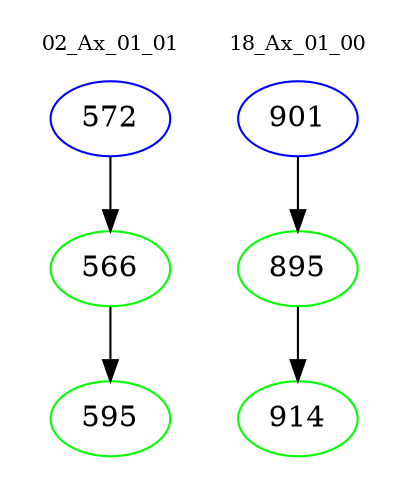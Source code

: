 digraph{
subgraph cluster_0 {
color = white
label = "02_Ax_01_01";
fontsize=10;
T0_572 [label="572", color="blue"]
T0_572 -> T0_566 [color="black"]
T0_566 [label="566", color="green"]
T0_566 -> T0_595 [color="black"]
T0_595 [label="595", color="green"]
}
subgraph cluster_1 {
color = white
label = "18_Ax_01_00";
fontsize=10;
T1_901 [label="901", color="blue"]
T1_901 -> T1_895 [color="black"]
T1_895 [label="895", color="green"]
T1_895 -> T1_914 [color="black"]
T1_914 [label="914", color="green"]
}
}
